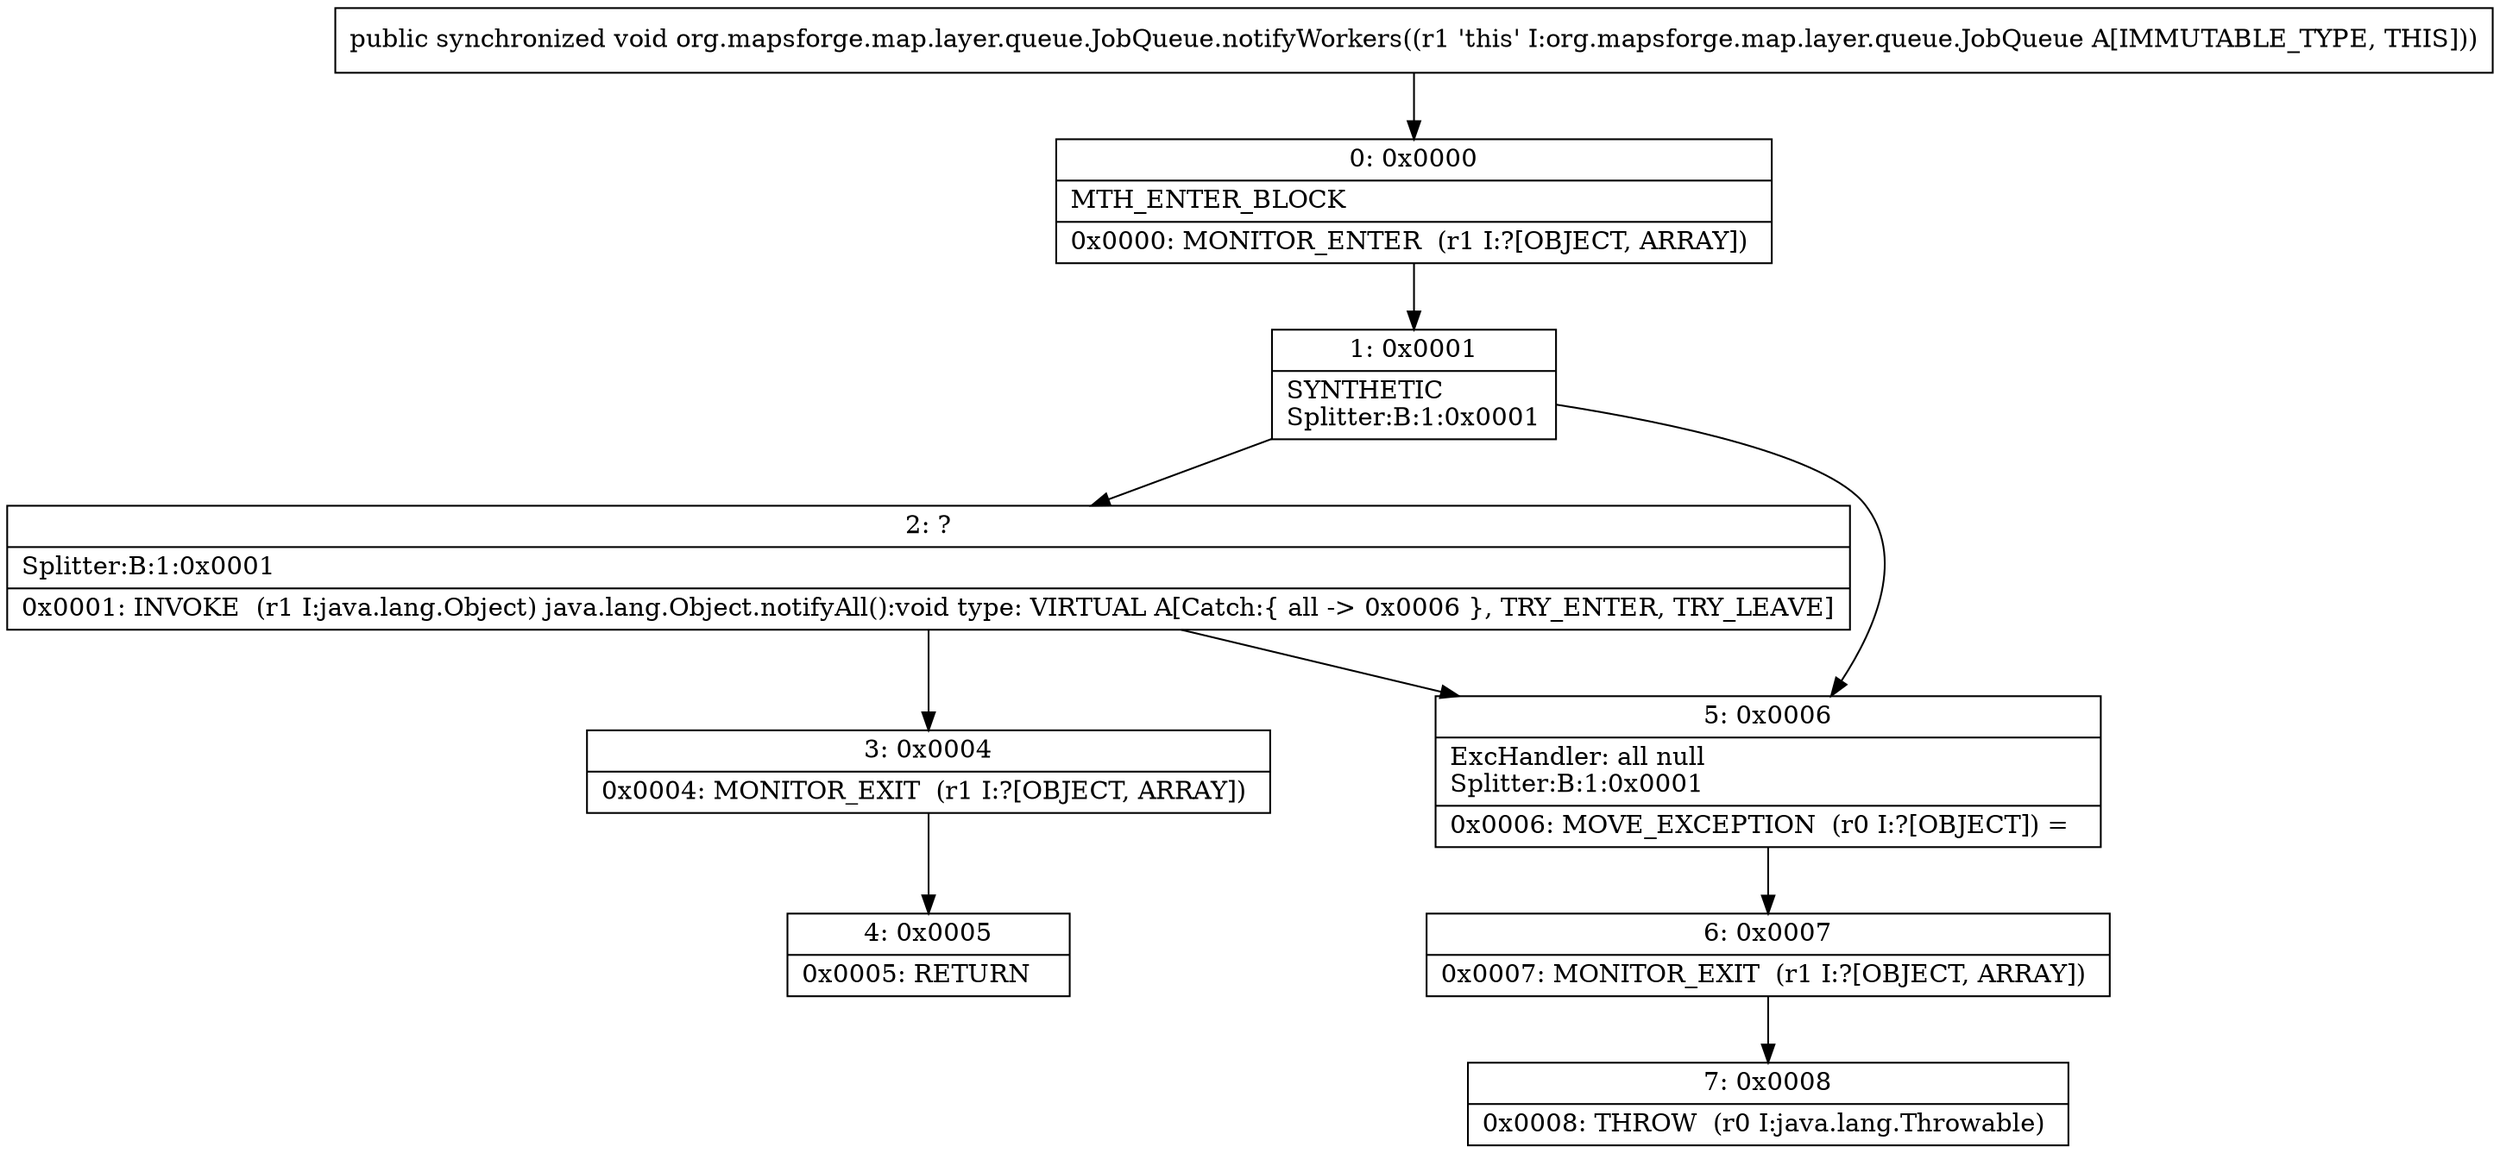 digraph "CFG fororg.mapsforge.map.layer.queue.JobQueue.notifyWorkers()V" {
Node_0 [shape=record,label="{0\:\ 0x0000|MTH_ENTER_BLOCK\l|0x0000: MONITOR_ENTER  (r1 I:?[OBJECT, ARRAY]) \l}"];
Node_1 [shape=record,label="{1\:\ 0x0001|SYNTHETIC\lSplitter:B:1:0x0001\l}"];
Node_2 [shape=record,label="{2\:\ ?|Splitter:B:1:0x0001\l|0x0001: INVOKE  (r1 I:java.lang.Object) java.lang.Object.notifyAll():void type: VIRTUAL A[Catch:\{ all \-\> 0x0006 \}, TRY_ENTER, TRY_LEAVE]\l}"];
Node_3 [shape=record,label="{3\:\ 0x0004|0x0004: MONITOR_EXIT  (r1 I:?[OBJECT, ARRAY]) \l}"];
Node_4 [shape=record,label="{4\:\ 0x0005|0x0005: RETURN   \l}"];
Node_5 [shape=record,label="{5\:\ 0x0006|ExcHandler: all null\lSplitter:B:1:0x0001\l|0x0006: MOVE_EXCEPTION  (r0 I:?[OBJECT]) =  \l}"];
Node_6 [shape=record,label="{6\:\ 0x0007|0x0007: MONITOR_EXIT  (r1 I:?[OBJECT, ARRAY]) \l}"];
Node_7 [shape=record,label="{7\:\ 0x0008|0x0008: THROW  (r0 I:java.lang.Throwable) \l}"];
MethodNode[shape=record,label="{public synchronized void org.mapsforge.map.layer.queue.JobQueue.notifyWorkers((r1 'this' I:org.mapsforge.map.layer.queue.JobQueue A[IMMUTABLE_TYPE, THIS])) }"];
MethodNode -> Node_0;
Node_0 -> Node_1;
Node_1 -> Node_2;
Node_1 -> Node_5;
Node_2 -> Node_3;
Node_2 -> Node_5;
Node_3 -> Node_4;
Node_5 -> Node_6;
Node_6 -> Node_7;
}

